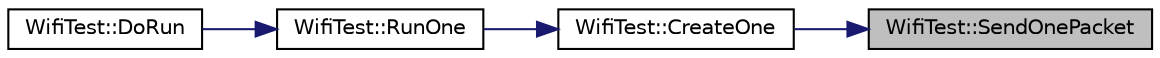 digraph "WifiTest::SendOnePacket"
{
 // LATEX_PDF_SIZE
  edge [fontname="Helvetica",fontsize="10",labelfontname="Helvetica",labelfontsize="10"];
  node [fontname="Helvetica",fontsize="10",shape=record];
  rankdir="RL";
  Node1 [label="WifiTest::SendOnePacket",height=0.2,width=0.4,color="black", fillcolor="grey75", style="filled", fontcolor="black",tooltip="Send one packet function."];
  Node1 -> Node2 [dir="back",color="midnightblue",fontsize="10",style="solid",fontname="Helvetica"];
  Node2 [label="WifiTest::CreateOne",height=0.2,width=0.4,color="black", fillcolor="white", style="filled",URL="$class_wifi_test.html#a212be82b387f5446375a45ccbac3561e",tooltip="Create one function."];
  Node2 -> Node3 [dir="back",color="midnightblue",fontsize="10",style="solid",fontname="Helvetica"];
  Node3 [label="WifiTest::RunOne",height=0.2,width=0.4,color="black", fillcolor="white", style="filled",URL="$class_wifi_test.html#a63a3849e54df5628422bbb6260de403a",tooltip="Run one function."];
  Node3 -> Node4 [dir="back",color="midnightblue",fontsize="10",style="solid",fontname="Helvetica"];
  Node4 [label="WifiTest::DoRun",height=0.2,width=0.4,color="black", fillcolor="white", style="filled",URL="$class_wifi_test.html#ae54d485b655adb7c86cde1cd79f6c5c0",tooltip="Implementation to actually run this TestCase."];
}
